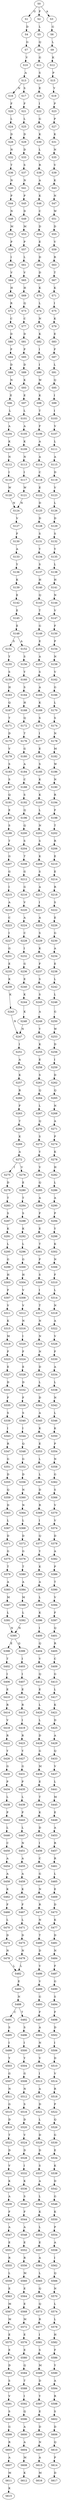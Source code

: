 strict digraph  {
	S0 -> S1 [ label = G ];
	S0 -> S2 [ label = F ];
	S0 -> S3 [ label = A ];
	S1 -> S4 [ label = D ];
	S2 -> S5 [ label = L ];
	S3 -> S6 [ label = G ];
	S4 -> S7 [ label = G ];
	S5 -> S8 [ label = Q ];
	S6 -> S9 [ label = L ];
	S7 -> S10 [ label = V ];
	S8 -> S11 [ label = G ];
	S9 -> S12 [ label = K ];
	S10 -> S13 [ label = A ];
	S11 -> S14 [ label = S ];
	S12 -> S15 [ label = P ];
	S13 -> S16 [ label = N ];
	S13 -> S17 [ label = S ];
	S14 -> S18 [ label = E ];
	S15 -> S19 [ label = Y ];
	S16 -> S20 [ label = F ];
	S17 -> S21 [ label = F ];
	S18 -> S22 [ label = I ];
	S19 -> S23 [ label = P ];
	S20 -> S24 [ label = L ];
	S21 -> S25 [ label = L ];
	S22 -> S26 [ label = G ];
	S23 -> S27 [ label = P ];
	S24 -> S28 [ label = D ];
	S25 -> S29 [ label = D ];
	S26 -> S30 [ label = K ];
	S27 -> S31 [ label = K ];
	S28 -> S32 [ label = N ];
	S29 -> S33 [ label = D ];
	S30 -> S34 [ label = L ];
	S31 -> S35 [ label = N ];
	S32 -> S36 [ label = T ];
	S33 -> S37 [ label = S ];
	S34 -> S38 [ label = R ];
	S35 -> S39 [ label = V ];
	S36 -> S40 [ label = N ];
	S37 -> S41 [ label = N ];
	S38 -> S42 [ label = A ];
	S39 -> S43 [ label = K ];
	S40 -> S44 [ label = P ];
	S41 -> S45 [ label = P ];
	S42 -> S46 [ label = K ];
	S43 -> S47 [ label = N ];
	S44 -> S48 [ label = N ];
	S45 -> S49 [ label = D ];
	S46 -> S50 [ label = C ];
	S47 -> S51 [ label = W ];
	S48 -> S52 [ label = M ];
	S49 -> S53 [ label = M ];
	S50 -> S54 [ label = D ];
	S51 -> S55 [ label = D ];
	S52 -> S56 [ label = P ];
	S53 -> S57 [ label = P ];
	S54 -> S58 [ label = E ];
	S55 -> S59 [ label = V ];
	S56 -> S60 [ label = I ];
	S57 -> S61 [ label = L ];
	S58 -> S62 [ label = D ];
	S59 -> S63 [ label = R ];
	S60 -> S64 [ label = V ];
	S61 -> S65 [ label = V ];
	S62 -> S66 [ label = D ];
	S63 -> S67 [ label = T ];
	S64 -> S68 [ label = H ];
	S65 -> S69 [ label = H ];
	S66 -> S70 [ label = K ];
	S67 -> S71 [ label = K ];
	S68 -> S72 [ label = R ];
	S69 -> S73 [ label = Q ];
	S70 -> S74 [ label = L ];
	S71 -> S75 [ label = I ];
	S72 -> S76 [ label = C ];
	S73 -> S77 [ label = C ];
	S74 -> S78 [ label = N ];
	S75 -> S79 [ label = K ];
	S76 -> S80 [ label = D ];
	S77 -> S81 [ label = D ];
	S78 -> S82 [ label = K ];
	S79 -> S83 [ label = E ];
	S80 -> S84 [ label = P ];
	S81 -> S85 [ label = P ];
	S82 -> S86 [ label = I ];
	S83 -> S87 [ label = F ];
	S84 -> S88 [ label = D ];
	S85 -> S89 [ label = D ];
	S86 -> S90 [ label = I ];
	S87 -> S91 [ label = L ];
	S88 -> S92 [ label = N ];
	S89 -> S93 [ label = K ];
	S90 -> S94 [ label = W ];
	S91 -> S95 [ label = Q ];
	S92 -> S96 [ label = E ];
	S93 -> S97 [ label = E ];
	S94 -> S98 [ label = K ];
	S95 -> S99 [ label = I ];
	S96 -> S100 [ label = L ];
	S97 -> S101 [ label = L ];
	S98 -> S102 [ label = T ];
	S99 -> S103 [ label = I ];
	S100 -> S104 [ label = A ];
	S101 -> S105 [ label = A ];
	S102 -> S106 [ label = F ];
	S103 -> S107 [ label = V ];
	S104 -> S108 [ label = K ];
	S105 -> S109 [ label = K ];
	S106 -> S110 [ label = A ];
	S107 -> S111 [ label = L ];
	S108 -> S112 [ label = N ];
	S109 -> S113 [ label = N ];
	S110 -> S114 [ label = A ];
	S111 -> S115 [ label = A ];
	S112 -> S116 [ label = I ];
	S113 -> S117 [ label = I ];
	S114 -> S118 [ label = C ];
	S115 -> S119 [ label = D ];
	S116 -> S120 [ label = W ];
	S117 -> S121 [ label = W ];
	S118 -> S122 [ label = E ];
	S119 -> S123 [ label = V ];
	S120 -> S124 [ label = N ];
	S121 -> S124 [ label = N ];
	S122 -> S125 [ label = D ];
	S123 -> S126 [ label = L ];
	S124 -> S127 [ label = V ];
	S125 -> S128 [ label = D ];
	S126 -> S129 [ label = D ];
	S127 -> S130 [ label = F ];
	S128 -> S131 [ label = S ];
	S129 -> S132 [ label = S ];
	S130 -> S133 [ label = A ];
	S131 -> S134 [ label = Y ];
	S132 -> S135 [ label = Y ];
	S133 -> S136 [ label = Y ];
	S134 -> S137 [ label = S ];
	S135 -> S138 [ label = L ];
	S136 -> S139 [ label = K ];
	S137 -> S140 [ label = H ];
	S138 -> S141 [ label = H ];
	S139 -> S142 [ label = E ];
	S140 -> S143 [ label = Q ];
	S141 -> S144 [ label = N ];
	S142 -> S145 [ label = E ];
	S143 -> S146 [ label = T ];
	S144 -> S147 [ label = V ];
	S145 -> S148 [ label = E ];
	S146 -> S149 [ label = G ];
	S147 -> S150 [ label = F ];
	S148 -> S151 [ label = S ];
	S148 -> S152 [ label = A ];
	S149 -> S153 [ label = E ];
	S150 -> S154 [ label = P ];
	S151 -> S155 [ label = Y ];
	S152 -> S156 [ label = S ];
	S153 -> S157 [ label = A ];
	S154 -> S158 [ label = N ];
	S155 -> S159 [ label = S ];
	S156 -> S160 [ label = Y ];
	S157 -> S161 [ label = S ];
	S158 -> S162 [ label = V ];
	S159 -> S163 [ label = H ];
	S160 -> S164 [ label = S ];
	S161 -> S165 [ label = A ];
	S162 -> S166 [ label = G ];
	S163 -> S167 [ label = Q ];
	S164 -> S168 [ label = H ];
	S165 -> S169 [ label = K ];
	S166 -> S170 [ label = L ];
	S167 -> S171 [ label = T ];
	S168 -> S172 [ label = Q ];
	S169 -> S173 [ label = S ];
	S170 -> S174 [ label = S ];
	S171 -> S175 [ label = D ];
	S172 -> S176 [ label = T ];
	S173 -> S177 [ label = I ];
	S174 -> S178 [ label = N ];
	S175 -> S179 [ label = V ];
	S176 -> S180 [ label = G ];
	S177 -> S181 [ label = E ];
	S178 -> S182 [ label = M ];
	S179 -> S183 [ label = S ];
	S180 -> S184 [ label = A ];
	S181 -> S185 [ label = S ];
	S182 -> S186 [ label = W ];
	S183 -> S187 [ label = S ];
	S184 -> S188 [ label = C ];
	S185 -> S189 [ label = K ];
	S186 -> S190 [ label = N ];
	S187 -> S191 [ label = Q ];
	S188 -> S192 [ label = S ];
	S189 -> S193 [ label = K ];
	S190 -> S194 [ label = R ];
	S191 -> S195 [ label = E ];
	S192 -> S196 [ label = Q ];
	S193 -> S197 [ label = L ];
	S194 -> S198 [ label = F ];
	S195 -> S199 [ label = S ];
	S196 -> S200 [ label = Q ];
	S197 -> S201 [ label = N ];
	S198 -> S202 [ label = T ];
	S199 -> S203 [ label = T ];
	S200 -> S204 [ label = S ];
	S201 -> S205 [ label = S ];
	S202 -> S206 [ label = R ];
	S203 -> S207 [ label = G ];
	S204 -> S208 [ label = T ];
	S205 -> S209 [ label = K ];
	S206 -> S210 [ label = E ];
	S207 -> S211 [ label = G ];
	S208 -> S212 [ label = G ];
	S209 -> S213 [ label = S ];
	S210 -> S214 [ label = E ];
	S211 -> S215 [ label = I ];
	S212 -> S216 [ label = G ];
	S213 -> S217 [ label = A ];
	S214 -> S218 [ label = R ];
	S215 -> S219 [ label = A ];
	S216 -> S220 [ label = V ];
	S217 -> S221 [ label = I ];
	S218 -> S222 [ label = S ];
	S219 -> S223 [ label = C ];
	S220 -> S224 [ label = A ];
	S221 -> S225 [ label = A ];
	S222 -> S226 [ label = E ];
	S223 -> S227 [ label = I ];
	S224 -> S228 [ label = C ];
	S225 -> S229 [ label = S ];
	S226 -> S230 [ label = G ];
	S227 -> S231 [ label = G ];
	S228 -> S232 [ label = I ];
	S229 -> S233 [ label = K ];
	S230 -> S234 [ label = A ];
	S231 -> S235 [ label = E ];
	S232 -> S236 [ label = G ];
	S233 -> S237 [ label = F ];
	S234 -> S238 [ label = E ];
	S235 -> S239 [ label = K ];
	S236 -> S240 [ label = E ];
	S237 -> S241 [ label = S ];
	S238 -> S242 [ label = L ];
	S239 -> S243 [ label = K ];
	S240 -> S244 [ label = K ];
	S241 -> S245 [ label = S ];
	S242 -> S246 [ label = L ];
	S243 -> S247 [ label = N ];
	S244 -> S248 [ label = K ];
	S245 -> S249 [ label = A ];
	S246 -> S250 [ label = G ];
	S247 -> S251 [ label = I ];
	S248 -> S247 [ label = N ];
	S249 -> S252 [ label = Y ];
	S250 -> S253 [ label = W ];
	S251 -> S254 [ label = A ];
	S252 -> S255 [ label = K ];
	S253 -> S256 [ label = D ];
	S254 -> S257 [ label = K ];
	S255 -> S258 [ label = E ];
	S256 -> S259 [ label = I ];
	S257 -> S260 [ label = R ];
	S258 -> S261 [ label = S ];
	S259 -> S262 [ label = D ];
	S260 -> S263 [ label = F ];
	S261 -> S264 [ label = Q ];
	S262 -> S265 [ label = Q ];
	S263 -> S266 [ label = T ];
	S264 -> S267 [ label = L ];
	S265 -> S268 [ label = N ];
	S266 -> S269 [ label = K ];
	S267 -> S270 [ label = Q ];
	S268 -> S271 [ label = A ];
	S269 -> S272 [ label = A ];
	S270 -> S273 [ label = S ];
	S271 -> S274 [ label = P ];
	S272 -> S275 [ label = I ];
	S272 -> S276 [ label = V ];
	S273 -> S277 [ label = Y ];
	S274 -> S278 [ label = K ];
	S275 -> S279 [ label = D ];
	S276 -> S280 [ label = E ];
	S277 -> S281 [ label = V ];
	S278 -> S282 [ label = H ];
	S279 -> S283 [ label = T ];
	S280 -> S284 [ label = T ];
	S281 -> S285 [ label = Q ];
	S282 -> S286 [ label = L ];
	S283 -> S287 [ label = S ];
	S284 -> S288 [ label = S ];
	S285 -> S289 [ label = A ];
	S286 -> S290 [ label = A ];
	S287 -> S291 [ label = K ];
	S288 -> S292 [ label = K ];
	S289 -> S293 [ label = F ];
	S290 -> S294 [ label = P ];
	S291 -> S295 [ label = L ];
	S292 -> S296 [ label = L ];
	S293 -> S297 [ label = E ];
	S294 -> S298 [ label = Y ];
	S295 -> S299 [ label = G ];
	S296 -> S300 [ label = G ];
	S297 -> S301 [ label = T ];
	S298 -> S302 [ label = K ];
	S299 -> S303 [ label = H ];
	S300 -> S304 [ label = H ];
	S301 -> S305 [ label = P ];
	S302 -> S306 [ label = N ];
	S303 -> S307 [ label = F ];
	S304 -> S308 [ label = V ];
	S305 -> S309 [ label = S ];
	S306 -> S310 [ label = F ];
	S307 -> S311 [ label = V ];
	S308 -> S312 [ label = V ];
	S309 -> S313 [ label = I ];
	S310 -> S314 [ label = L ];
	S311 -> S315 [ label = K ];
	S312 -> S316 [ label = N ];
	S313 -> S317 [ label = T ];
	S314 -> S318 [ label = N ];
	S315 -> S319 [ label = M ];
	S316 -> S320 [ label = I ];
	S317 -> S321 [ label = N ];
	S318 -> S322 [ label = A ];
	S319 -> S323 [ label = F ];
	S320 -> S324 [ label = F ];
	S321 -> S325 [ label = N ];
	S322 -> S326 [ label = V ];
	S323 -> S327 [ label = E ];
	S324 -> S328 [ label = E ];
	S325 -> S329 [ label = N ];
	S326 -> S330 [ label = F ];
	S327 -> S331 [ label = D ];
	S328 -> S332 [ label = D ];
	S329 -> S333 [ label = D ];
	S330 -> S334 [ label = A ];
	S331 -> S335 [ label = F ];
	S332 -> S336 [ label = F ];
	S333 -> S337 [ label = L ];
	S334 -> S338 [ label = L ];
	S335 -> S339 [ label = S ];
	S336 -> S340 [ label = S ];
	S337 -> S341 [ label = D ];
	S338 -> S342 [ label = N ];
	S339 -> S343 [ label = I ];
	S340 -> S344 [ label = I ];
	S341 -> S345 [ label = A ];
	S342 -> S346 [ label = L ];
	S343 -> S347 [ label = R ];
	S344 -> S348 [ label = Q ];
	S345 -> S349 [ label = K ];
	S346 -> S350 [ label = K ];
	S347 -> S351 [ label = G ];
	S348 -> S352 [ label = G ];
	S349 -> S353 [ label = E ];
	S350 -> S354 [ label = P ];
	S351 -> S355 [ label = D ];
	S352 -> S356 [ label = D ];
	S353 -> S357 [ label = L ];
	S354 -> S358 [ label = N ];
	S355 -> S359 [ label = Q ];
	S356 -> S360 [ label = N ];
	S357 -> S361 [ label = L ];
	S358 -> S362 [ label = G ];
	S359 -> S363 [ label = D ];
	S360 -> S364 [ label = N ];
	S361 -> S365 [ label = D ];
	S362 -> S366 [ label = S ];
	S363 -> S367 [ label = L ];
	S364 -> S368 [ label = L ];
	S365 -> S369 [ label = R ];
	S366 -> S370 [ label = V ];
	S367 -> S371 [ label = D ];
	S368 -> S372 [ label = D ];
	S369 -> S373 [ label = I ];
	S370 -> S374 [ label = V ];
	S371 -> S375 [ label = G ];
	S372 -> S376 [ label = G ];
	S373 -> S377 [ label = Q ];
	S374 -> S378 [ label = D ];
	S375 -> S379 [ label = T ];
	S376 -> S380 [ label = T ];
	S377 -> S381 [ label = Y ];
	S378 -> S382 [ label = A ];
	S379 -> S383 [ label = A ];
	S380 -> S384 [ label = A ];
	S381 -> S385 [ label = K ];
	S382 -> S386 [ label = P ];
	S383 -> S387 [ label = M ];
	S384 -> S388 [ label = M ];
	S385 -> S389 [ label = A ];
	S386 -> S390 [ label = T ];
	S387 -> S391 [ label = L ];
	S388 -> S392 [ label = L ];
	S389 -> S393 [ label = L ];
	S390 -> S394 [ label = V ];
	S391 -> S395 [ label = N ];
	S392 -> S395 [ label = N ];
	S393 -> S396 [ label = K ];
	S394 -> S397 [ label = F ];
	S395 -> S398 [ label = E ];
	S395 -> S399 [ label = Q ];
	S396 -> S400 [ label = I ];
	S397 -> S401 [ label = Q ];
	S398 -> S402 [ label = T ];
	S399 -> S403 [ label = I ];
	S400 -> S404 [ label = Q ];
	S401 -> S405 [ label = R ];
	S402 -> S406 [ label = I ];
	S403 -> S407 [ label = I ];
	S404 -> S408 [ label = V ];
	S405 -> S409 [ label = C ];
	S406 -> S410 [ label = E ];
	S407 -> S411 [ label = E ];
	S408 -> S412 [ label = Q ];
	S409 -> S413 [ label = G ];
	S410 -> S414 [ label = R ];
	S411 -> S415 [ label = R ];
	S412 -> S416 [ label = E ];
	S413 -> S417 [ label = L ];
	S414 -> S418 [ label = V ];
	S415 -> S419 [ label = I ];
	S416 -> S420 [ label = L ];
	S417 -> S421 [ label = K ];
	S418 -> S422 [ label = R ];
	S419 -> S423 [ label = R ];
	S420 -> S424 [ label = L ];
	S421 -> S425 [ label = D ];
	S422 -> S426 [ label = Y ];
	S423 -> S427 [ label = Y ];
	S424 -> S428 [ label = D ];
	S425 -> S429 [ label = A ];
	S426 -> S430 [ label = G ];
	S427 -> S431 [ label = G ];
	S428 -> S432 [ label = G ];
	S429 -> S433 [ label = Q ];
	S430 -> S434 [ label = P ];
	S431 -> S435 [ label = P ];
	S432 -> S436 [ label = M ];
	S433 -> S437 [ label = V ];
	S434 -> S438 [ label = L ];
	S435 -> S439 [ label = L ];
	S436 -> S440 [ label = E ];
	S437 -> S441 [ label = L ];
	S438 -> S442 [ label = P ];
	S439 -> S443 [ label = P ];
	S440 -> S444 [ label = T ];
	S441 -> S445 [ label = M ];
	S442 -> S446 [ label = L ];
	S443 -> S447 [ label = L ];
	S444 -> S448 [ label = K ];
	S445 -> S449 [ label = E ];
	S446 -> S450 [ label = C ];
	S447 -> S451 [ label = N ];
	S448 -> S452 [ label = D ];
	S449 -> S453 [ label = A ];
	S450 -> S454 [ label = A ];
	S451 -> S455 [ label = A ];
	S452 -> S456 [ label = I ];
	S453 -> S457 [ label = R ];
	S454 -> S458 [ label = A ];
	S455 -> S459 [ label = A ];
	S456 -> S460 [ label = C ];
	S457 -> S461 [ label = R ];
	S458 -> S462 [ label = K ];
	S459 -> S463 [ label = K ];
	S460 -> S464 [ label = G ];
	S461 -> S465 [ label = L ];
	S462 -> S466 [ label = F ];
	S463 -> S467 [ label = F ];
	S464 -> S468 [ label = N ];
	S465 -> S469 [ label = E ];
	S466 -> S470 [ label = L ];
	S467 -> S471 [ label = L ];
	S468 -> S472 [ label = R ];
	S469 -> S473 [ label = D ];
	S470 -> S474 [ label = D ];
	S471 -> S475 [ label = D ];
	S472 -> S476 [ label = N ];
	S473 -> S477 [ label = K ];
	S474 -> S478 [ label = N ];
	S475 -> S479 [ label = N ];
	S476 -> S480 [ label = T ];
	S477 -> S481 [ label = D ];
	S478 -> S482 [ label = L ];
	S479 -> S482 [ label = L ];
	S480 -> S483 [ label = D ];
	S481 -> S484 [ label = N ];
	S482 -> S485 [ label = E ];
	S483 -> S486 [ label = V ];
	S484 -> S487 [ label = F ];
	S485 -> S488 [ label = N ];
	S486 -> S489 [ label = V ];
	S487 -> S490 [ label = G ];
	S488 -> S491 [ label = C ];
	S488 -> S492 [ label = T ];
	S489 -> S493 [ label = G ];
	S490 -> S494 [ label = S ];
	S491 -> S495 [ label = S ];
	S492 -> S496 [ label = S ];
	S493 -> S497 [ label = F ];
	S494 -> S498 [ label = F ];
	S495 -> S499 [ label = I ];
	S496 -> S500 [ label = I ];
	S497 -> S501 [ label = A ];
	S498 -> S502 [ label = D ];
	S499 -> S503 [ label = Y ];
	S500 -> S504 [ label = Y ];
	S501 -> S505 [ label = N ];
	S502 -> S506 [ label = I ];
	S503 -> S507 [ label = G ];
	S504 -> S508 [ label = G ];
	S505 -> S509 [ label = V ];
	S506 -> S510 [ label = D ];
	S507 -> S511 [ label = N ];
	S508 -> S512 [ label = N ];
	S509 -> S513 [ label = I ];
	S510 -> S514 [ label = V ];
	S511 -> S515 [ label = G ];
	S512 -> S516 [ label = S ];
	S513 -> S517 [ label = A ];
	S514 -> S518 [ label = R ];
	S515 -> S519 [ label = D ];
	S516 -> S520 [ label = D ];
	S517 -> S521 [ label = D ];
	S518 -> S522 [ label = P ];
	S519 -> S523 [ label = T ];
	S520 -> S524 [ label = V ];
	S521 -> S525 [ label = L ];
	S522 -> S526 [ label = Q ];
	S523 -> S527 [ label = D ];
	S524 -> S528 [ label = D ];
	S525 -> S529 [ label = D ];
	S526 -> S530 [ label = G ];
	S527 -> S531 [ label = V ];
	S528 -> S532 [ label = I ];
	S529 -> S533 [ label = D ];
	S530 -> S534 [ label = E ];
	S531 -> S535 [ label = K ];
	S532 -> S536 [ label = K ];
	S533 -> S537 [ label = S ];
	S534 -> S538 [ label = K ];
	S535 -> S539 [ label = A ];
	S536 -> S540 [ label = S ];
	S537 -> S541 [ label = A ];
	S538 -> S542 [ label = D ];
	S539 -> S543 [ label = F ];
	S540 -> S544 [ label = F ];
	S541 -> S545 [ label = L ];
	S542 -> S546 [ label = G ];
	S543 -> S547 [ label = A ];
	S544 -> S548 [ label = A ];
	S545 -> S549 [ label = K ];
	S546 -> S550 [ label = K ];
	S547 -> S551 [ label = E ];
	S548 -> S552 [ label = E ];
	S549 -> S553 [ label = L ];
	S550 -> S554 [ label = P ];
	S551 -> S555 [ label = R ];
	S552 -> S556 [ label = R ];
	S553 -> S557 [ label = E ];
	S554 -> S558 [ label = A ];
	S555 -> S559 [ label = L ];
	S556 -> S560 [ label = M ];
	S557 -> S561 [ label = A ];
	S558 -> S562 [ label = I ];
	S559 -> S563 [ label = E ];
	S560 -> S564 [ label = E ];
	S561 -> S565 [ label = L ];
	S562 -> S566 [ label = Q ];
	S563 -> S567 [ label = M ];
	S564 -> S568 [ label = E ];
	S565 -> S569 [ label = Q ];
	S566 -> S570 [ label = N ];
	S567 -> S571 [ label = M ];
	S568 -> S572 [ label = M ];
	S569 -> S573 [ label = Q ];
	S570 -> S574 [ label = L ];
	S571 -> S575 [ label = E ];
	S572 -> S576 [ label = E ];
	S573 -> S577 [ label = R ];
	S574 -> S578 [ label = L ];
	S575 -> S579 [ label = E ];
	S576 -> S580 [ label = E ];
	S577 -> S581 [ label = I ];
	S578 -> S582 [ label = H ];
	S579 -> S583 [ label = D ];
	S580 -> S584 [ label = Q ];
	S581 -> S585 [ label = S ];
	S582 -> S586 [ label = F ];
	S583 -> S587 [ label = S ];
	S584 -> S588 [ label = T ];
	S585 -> S589 [ label = M ];
	S586 -> S590 [ label = Y ];
	S587 -> S591 [ label = V ];
	S588 -> S592 [ label = I ];
	S589 -> S593 [ label = D ];
	S590 -> S594 [ label = A ];
	S591 -> S595 [ label = S ];
	S592 -> S596 [ label = Q ];
	S593 -> S597 [ label = Y ];
	S594 -> S598 [ label = R ];
	S595 -> S599 [ label = G ];
	S596 -> S600 [ label = A ];
	S597 -> S601 [ label = E ];
	S598 -> S602 [ label = S ];
	S599 -> S603 [ label = R ];
	S600 -> S604 [ label = A ];
	S601 -> S605 [ label = D ];
	S602 -> S606 [ label = D ];
	S603 -> S607 [ label = A ];
	S604 -> S608 [ label = M ];
	S605 -> S609 [ label = N ];
	S606 -> S610 [ label = Q ];
	S607 -> S611 [ label = M ];
	S608 -> S612 [ label = K ];
	S609 -> S613 [ label = A ];
	S610 -> S614 [ label = P ];
	S611 -> S615 [ label = K ];
	S613 -> S616 [ label = M ];
	S614 -> S617 [ label = D ];
}
